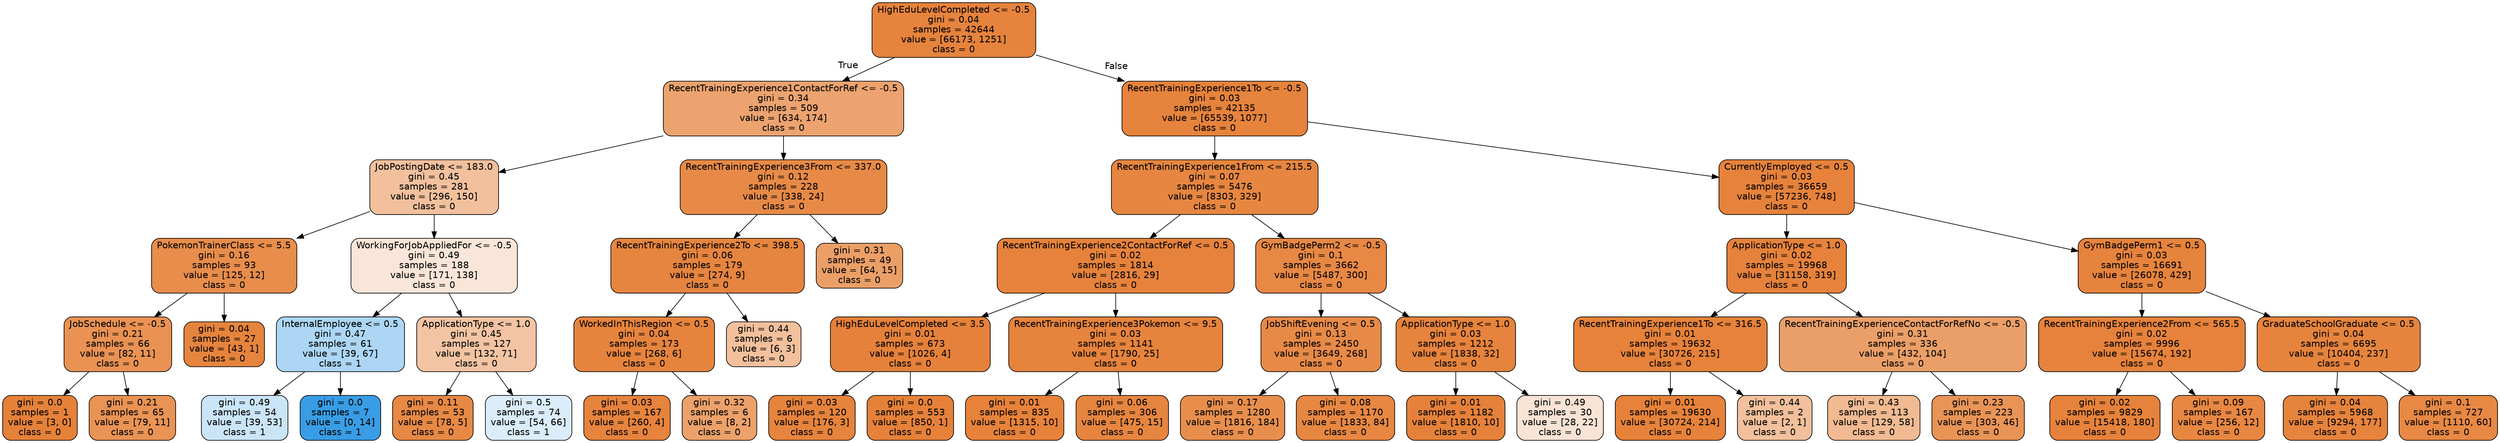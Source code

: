 digraph Tree {
node [shape=box, style="filled, rounded", color="black", fontname=helvetica] ;
edge [fontname=helvetica] ;
0 [label="HighEduLevelCompleted <= -0.5\ngini = 0.04\nsamples = 42644\nvalue = [66173, 1251]\nclass = 0", fillcolor="#e58139fa"] ;
1 [label="RecentTrainingExperience1ContactForRef <= -0.5\ngini = 0.34\nsamples = 509\nvalue = [634, 174]\nclass = 0", fillcolor="#e58139b9"] ;
0 -> 1 [labeldistance=2.5, labelangle=45, headlabel="True"] ;
2 [label="JobPostingDate <= 183.0\ngini = 0.45\nsamples = 281\nvalue = [296, 150]\nclass = 0", fillcolor="#e581397e"] ;
1 -> 2 ;
3 [label="PokemonTrainerClass <= 5.5\ngini = 0.16\nsamples = 93\nvalue = [125, 12]\nclass = 0", fillcolor="#e58139e7"] ;
2 -> 3 ;
4 [label="JobSchedule <= -0.5\ngini = 0.21\nsamples = 66\nvalue = [82, 11]\nclass = 0", fillcolor="#e58139dd"] ;
3 -> 4 ;
5 [label="gini = 0.0\nsamples = 1\nvalue = [3, 0]\nclass = 0", fillcolor="#e58139ff"] ;
4 -> 5 ;
6 [label="gini = 0.21\nsamples = 65\nvalue = [79, 11]\nclass = 0", fillcolor="#e58139db"] ;
4 -> 6 ;
7 [label="gini = 0.04\nsamples = 27\nvalue = [43, 1]\nclass = 0", fillcolor="#e58139f9"] ;
3 -> 7 ;
8 [label="WorkingForJobAppliedFor <= -0.5\ngini = 0.49\nsamples = 188\nvalue = [171, 138]\nclass = 0", fillcolor="#e5813931"] ;
2 -> 8 ;
9 [label="InternalEmployee <= 0.5\ngini = 0.47\nsamples = 61\nvalue = [39, 67]\nclass = 1", fillcolor="#399de56b"] ;
8 -> 9 ;
10 [label="gini = 0.49\nsamples = 54\nvalue = [39, 53]\nclass = 1", fillcolor="#399de543"] ;
9 -> 10 ;
11 [label="gini = 0.0\nsamples = 7\nvalue = [0, 14]\nclass = 1", fillcolor="#399de5ff"] ;
9 -> 11 ;
12 [label="ApplicationType <= 1.0\ngini = 0.45\nsamples = 127\nvalue = [132, 71]\nclass = 0", fillcolor="#e5813976"] ;
8 -> 12 ;
13 [label="gini = 0.11\nsamples = 53\nvalue = [78, 5]\nclass = 0", fillcolor="#e58139ef"] ;
12 -> 13 ;
14 [label="gini = 0.5\nsamples = 74\nvalue = [54, 66]\nclass = 1", fillcolor="#399de52e"] ;
12 -> 14 ;
15 [label="RecentTrainingExperience3From <= 337.0\ngini = 0.12\nsamples = 228\nvalue = [338, 24]\nclass = 0", fillcolor="#e58139ed"] ;
1 -> 15 ;
16 [label="RecentTrainingExperience2To <= 398.5\ngini = 0.06\nsamples = 179\nvalue = [274, 9]\nclass = 0", fillcolor="#e58139f7"] ;
15 -> 16 ;
17 [label="WorkedInThisRegion <= 0.5\ngini = 0.04\nsamples = 173\nvalue = [268, 6]\nclass = 0", fillcolor="#e58139f9"] ;
16 -> 17 ;
18 [label="gini = 0.03\nsamples = 167\nvalue = [260, 4]\nclass = 0", fillcolor="#e58139fb"] ;
17 -> 18 ;
19 [label="gini = 0.32\nsamples = 6\nvalue = [8, 2]\nclass = 0", fillcolor="#e58139bf"] ;
17 -> 19 ;
20 [label="gini = 0.44\nsamples = 6\nvalue = [6, 3]\nclass = 0", fillcolor="#e581397f"] ;
16 -> 20 ;
21 [label="gini = 0.31\nsamples = 49\nvalue = [64, 15]\nclass = 0", fillcolor="#e58139c3"] ;
15 -> 21 ;
22 [label="RecentTrainingExperience1To <= -0.5\ngini = 0.03\nsamples = 42135\nvalue = [65539, 1077]\nclass = 0", fillcolor="#e58139fb"] ;
0 -> 22 [labeldistance=2.5, labelangle=-45, headlabel="False"] ;
23 [label="RecentTrainingExperience1From <= 215.5\ngini = 0.07\nsamples = 5476\nvalue = [8303, 329]\nclass = 0", fillcolor="#e58139f5"] ;
22 -> 23 ;
24 [label="RecentTrainingExperience2ContactForRef <= 0.5\ngini = 0.02\nsamples = 1814\nvalue = [2816, 29]\nclass = 0", fillcolor="#e58139fc"] ;
23 -> 24 ;
25 [label="HighEduLevelCompleted <= 3.5\ngini = 0.01\nsamples = 673\nvalue = [1026, 4]\nclass = 0", fillcolor="#e58139fe"] ;
24 -> 25 ;
26 [label="gini = 0.03\nsamples = 120\nvalue = [176, 3]\nclass = 0", fillcolor="#e58139fb"] ;
25 -> 26 ;
27 [label="gini = 0.0\nsamples = 553\nvalue = [850, 1]\nclass = 0", fillcolor="#e58139ff"] ;
25 -> 27 ;
28 [label="RecentTrainingExperience3Pokemon <= 9.5\ngini = 0.03\nsamples = 1141\nvalue = [1790, 25]\nclass = 0", fillcolor="#e58139fb"] ;
24 -> 28 ;
29 [label="gini = 0.01\nsamples = 835\nvalue = [1315, 10]\nclass = 0", fillcolor="#e58139fd"] ;
28 -> 29 ;
30 [label="gini = 0.06\nsamples = 306\nvalue = [475, 15]\nclass = 0", fillcolor="#e58139f7"] ;
28 -> 30 ;
31 [label="GymBadgePerm2 <= -0.5\ngini = 0.1\nsamples = 3662\nvalue = [5487, 300]\nclass = 0", fillcolor="#e58139f1"] ;
23 -> 31 ;
32 [label="JobShiftEvening <= 0.5\ngini = 0.13\nsamples = 2450\nvalue = [3649, 268]\nclass = 0", fillcolor="#e58139ec"] ;
31 -> 32 ;
33 [label="gini = 0.17\nsamples = 1280\nvalue = [1816, 184]\nclass = 0", fillcolor="#e58139e5"] ;
32 -> 33 ;
34 [label="gini = 0.08\nsamples = 1170\nvalue = [1833, 84]\nclass = 0", fillcolor="#e58139f3"] ;
32 -> 34 ;
35 [label="ApplicationType <= 1.0\ngini = 0.03\nsamples = 1212\nvalue = [1838, 32]\nclass = 0", fillcolor="#e58139fb"] ;
31 -> 35 ;
36 [label="gini = 0.01\nsamples = 1182\nvalue = [1810, 10]\nclass = 0", fillcolor="#e58139fe"] ;
35 -> 36 ;
37 [label="gini = 0.49\nsamples = 30\nvalue = [28, 22]\nclass = 0", fillcolor="#e5813937"] ;
35 -> 37 ;
38 [label="CurrentlyEmployed <= 0.5\ngini = 0.03\nsamples = 36659\nvalue = [57236, 748]\nclass = 0", fillcolor="#e58139fc"] ;
22 -> 38 ;
39 [label="ApplicationType <= 1.0\ngini = 0.02\nsamples = 19968\nvalue = [31158, 319]\nclass = 0", fillcolor="#e58139fc"] ;
38 -> 39 ;
40 [label="RecentTrainingExperience1To <= 316.5\ngini = 0.01\nsamples = 19632\nvalue = [30726, 215]\nclass = 0", fillcolor="#e58139fd"] ;
39 -> 40 ;
41 [label="gini = 0.01\nsamples = 19630\nvalue = [30724, 214]\nclass = 0", fillcolor="#e58139fd"] ;
40 -> 41 ;
42 [label="gini = 0.44\nsamples = 2\nvalue = [2, 1]\nclass = 0", fillcolor="#e581397f"] ;
40 -> 42 ;
43 [label="RecentTrainingExperienceContactForRefNo <= -0.5\ngini = 0.31\nsamples = 336\nvalue = [432, 104]\nclass = 0", fillcolor="#e58139c2"] ;
39 -> 43 ;
44 [label="gini = 0.43\nsamples = 113\nvalue = [129, 58]\nclass = 0", fillcolor="#e581398c"] ;
43 -> 44 ;
45 [label="gini = 0.23\nsamples = 223\nvalue = [303, 46]\nclass = 0", fillcolor="#e58139d8"] ;
43 -> 45 ;
46 [label="GymBadgePerm1 <= 0.5\ngini = 0.03\nsamples = 16691\nvalue = [26078, 429]\nclass = 0", fillcolor="#e58139fb"] ;
38 -> 46 ;
47 [label="RecentTrainingExperience2From <= 565.5\ngini = 0.02\nsamples = 9996\nvalue = [15674, 192]\nclass = 0", fillcolor="#e58139fc"] ;
46 -> 47 ;
48 [label="gini = 0.02\nsamples = 9829\nvalue = [15418, 180]\nclass = 0", fillcolor="#e58139fc"] ;
47 -> 48 ;
49 [label="gini = 0.09\nsamples = 167\nvalue = [256, 12]\nclass = 0", fillcolor="#e58139f3"] ;
47 -> 49 ;
50 [label="GraduateSchoolGraduate <= 0.5\ngini = 0.04\nsamples = 6695\nvalue = [10404, 237]\nclass = 0", fillcolor="#e58139f9"] ;
46 -> 50 ;
51 [label="gini = 0.04\nsamples = 5968\nvalue = [9294, 177]\nclass = 0", fillcolor="#e58139fa"] ;
50 -> 51 ;
52 [label="gini = 0.1\nsamples = 727\nvalue = [1110, 60]\nclass = 0", fillcolor="#e58139f1"] ;
50 -> 52 ;
}